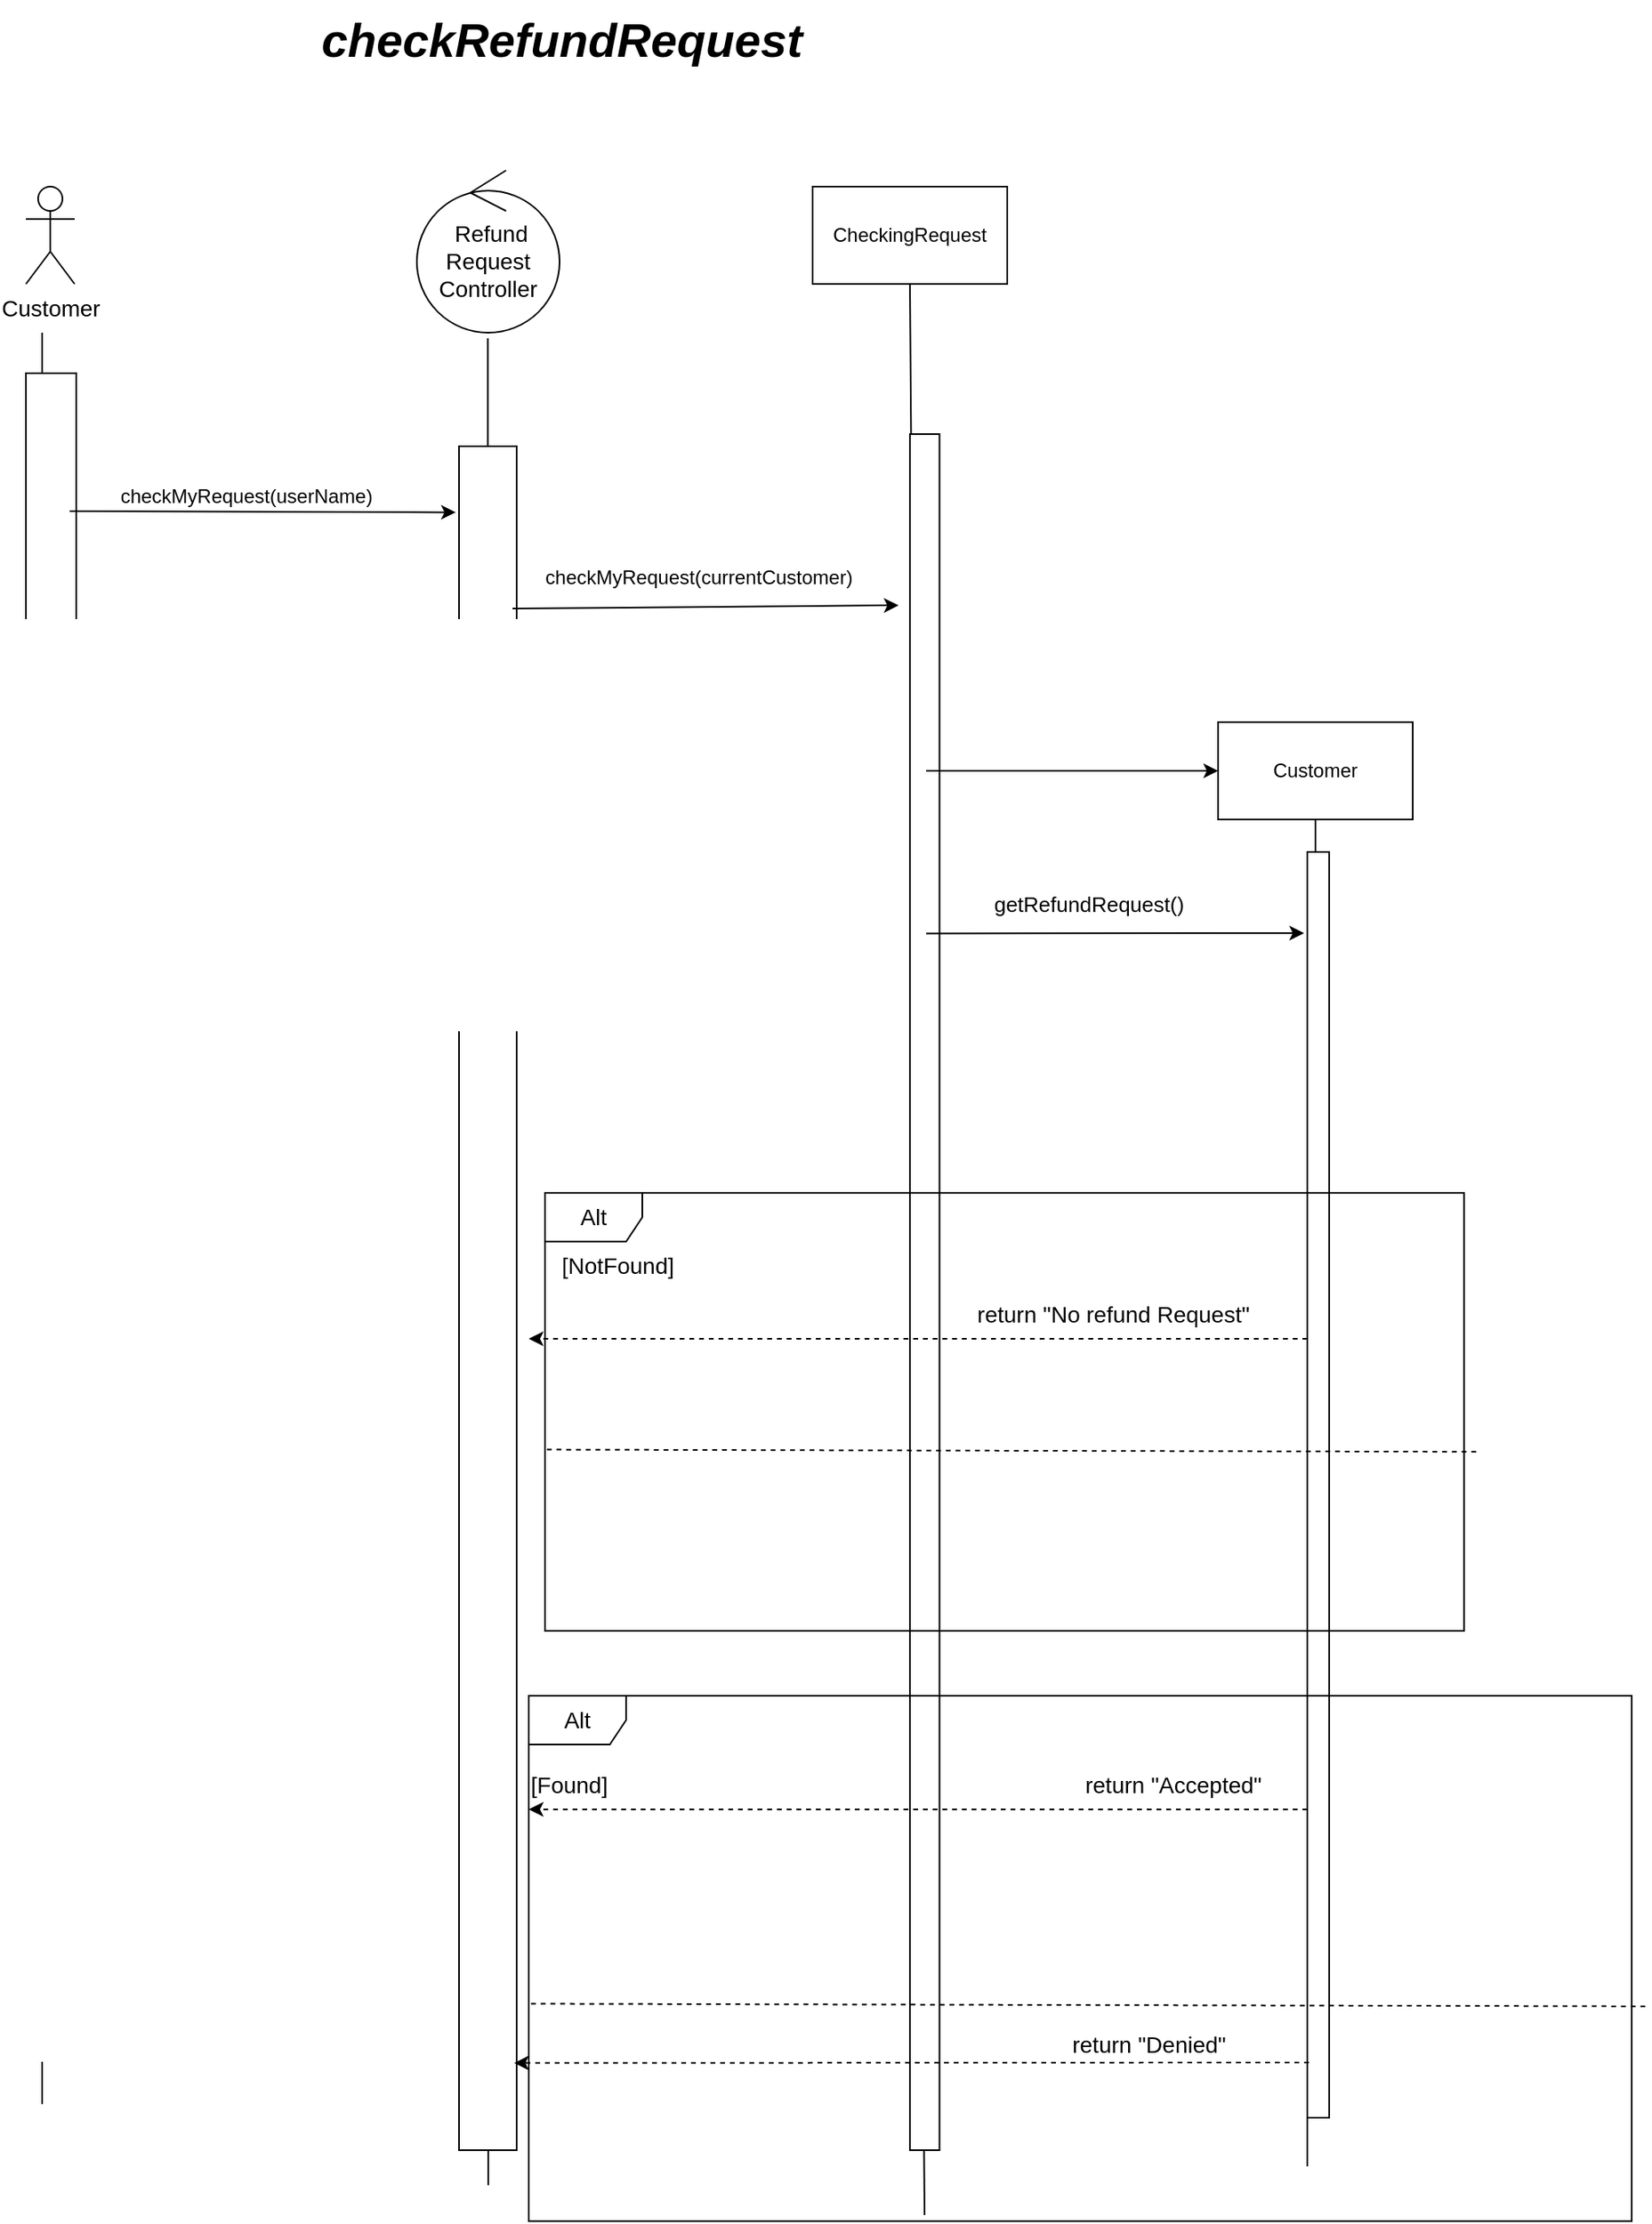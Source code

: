 <mxfile version="20.7.4" type="device"><diagram id="afMwzEURxvwVsl0v1Sk1" name="Page-1"><mxGraphModel dx="1036" dy="1714" grid="1" gridSize="10" guides="1" tooltips="1" connect="1" arrows="1" fold="1" page="1" pageScale="1" pageWidth="850" pageHeight="1100" math="0" shadow="0"><root><mxCell id="0"/><mxCell id="1" parent="0"/><mxCell id="BZHUK6S8LwQrXG6YKjlD-1" value="Customer" style="shape=umlActor;verticalLabelPosition=bottom;verticalAlign=top;html=1;fontSize=14;" vertex="1" parent="1"><mxGeometry x="90" y="100" width="30" height="60" as="geometry"/></mxCell><mxCell id="BZHUK6S8LwQrXG6YKjlD-2" value="" style="endArrow=none;html=1;rounded=0;fontSize=14;" edge="1" parent="1"><mxGeometry width="50" height="50" relative="1" as="geometry"><mxPoint x="100" y="1281.6" as="sourcePoint"/><mxPoint x="100" y="190" as="targetPoint"/></mxGeometry></mxCell><mxCell id="BZHUK6S8LwQrXG6YKjlD-3" value="&amp;nbsp;Refund Request&lt;br&gt;Controller" style="ellipse;shape=umlControl;whiteSpace=wrap;html=1;fontSize=14;" vertex="1" parent="1"><mxGeometry x="331" y="90" width="88" height="100" as="geometry"/></mxCell><mxCell id="BZHUK6S8LwQrXG6YKjlD-4" value="" style="endArrow=none;html=1;rounded=0;fontSize=14;entryX=0.497;entryY=1.035;entryDx=0;entryDy=0;entryPerimeter=0;startArrow=none;" edge="1" parent="1" target="BZHUK6S8LwQrXG6YKjlD-3"><mxGeometry width="50" height="50" relative="1" as="geometry"><mxPoint x="375" y="1331.6" as="sourcePoint"/><mxPoint x="254.5" y="180" as="targetPoint"/></mxGeometry></mxCell><mxCell id="BZHUK6S8LwQrXG6YKjlD-5" value="CheckingRequest" style="rounded=0;whiteSpace=wrap;html=1;fontSize=12;" vertex="1" parent="1"><mxGeometry x="575" y="100" width="120" height="60" as="geometry"/></mxCell><mxCell id="BZHUK6S8LwQrXG6YKjlD-6" value="" style="endArrow=none;html=1;rounded=0;fontSize=14;entryX=0.5;entryY=1;entryDx=0;entryDy=0;startArrow=none;" edge="1" parent="1" target="BZHUK6S8LwQrXG6YKjlD-5"><mxGeometry width="50" height="50" relative="1" as="geometry"><mxPoint x="644" y="1350" as="sourcePoint"/><mxPoint x="459.5" y="180" as="targetPoint"/></mxGeometry></mxCell><mxCell id="BZHUK6S8LwQrXG6YKjlD-7" value="&lt;blockquote style=&quot;margin: 0 0 0 40px; border: none; padding: 0px;&quot;&gt;&lt;br&gt;&lt;/blockquote&gt;" style="text;html=1;strokeColor=none;fillColor=none;align=center;verticalAlign=middle;whiteSpace=wrap;rounded=0;fontSize=12;" vertex="1" parent="1"><mxGeometry x="310" y="290" width="60" height="30" as="geometry"/></mxCell><mxCell id="BZHUK6S8LwQrXG6YKjlD-8" value="" style="html=1;points=[];perimeter=orthogonalPerimeter;fontSize=14;" vertex="1" parent="1"><mxGeometry x="90" y="215" width="30.99" height="1015" as="geometry"/></mxCell><mxCell id="BZHUK6S8LwQrXG6YKjlD-9" value="" style="html=1;points=[];perimeter=orthogonalPerimeter;fontSize=14;" vertex="1" parent="1"><mxGeometry x="357" y="260" width="35.59" height="1050" as="geometry"/></mxCell><mxCell id="BZHUK6S8LwQrXG6YKjlD-10" value="" style="html=1;points=[];perimeter=orthogonalPerimeter;fontSize=14;" vertex="1" parent="1"><mxGeometry x="635" y="252.5" width="18.23" height="1057.5" as="geometry"/></mxCell><mxCell id="BZHUK6S8LwQrXG6YKjlD-11" value="" style="endArrow=classic;html=1;rounded=0;fontSize=14;" edge="1" parent="1"><mxGeometry width="50" height="50" relative="1" as="geometry"><mxPoint x="390" y="360" as="sourcePoint"/><mxPoint x="628" y="358" as="targetPoint"/></mxGeometry></mxCell><mxCell id="BZHUK6S8LwQrXG6YKjlD-12" value="&lt;span style=&quot;font-size: 12px;&quot;&gt;checkMyRequest&lt;/span&gt;&lt;span style=&quot;font-size: 12px;&quot;&gt;(currentCustomer)&lt;/span&gt;" style="text;html=1;strokeColor=none;fillColor=none;align=center;verticalAlign=middle;whiteSpace=wrap;rounded=0;fontSize=14;" vertex="1" parent="1"><mxGeometry x="500" y="320" width="10" height="40" as="geometry"/></mxCell><mxCell id="BZHUK6S8LwQrXG6YKjlD-13" value="" style="endArrow=classic;html=1;rounded=0;fontSize=14;entryX=0.05;entryY=0.069;entryDx=0;entryDy=0;entryPerimeter=0;" edge="1" parent="1"><mxGeometry width="50" height="50" relative="1" as="geometry"><mxPoint x="117.0" y="300" as="sourcePoint"/><mxPoint x="355.0" y="300.71" as="targetPoint"/></mxGeometry></mxCell><mxCell id="BZHUK6S8LwQrXG6YKjlD-14" value="&lt;font style=&quot;font-size: 12px;&quot;&gt;checkMyRequest(userName)&lt;/font&gt;" style="text;html=1;strokeColor=none;fillColor=none;align=center;verticalAlign=middle;whiteSpace=wrap;rounded=0;fontSize=14;" vertex="1" parent="1"><mxGeometry x="221" y="270" width="10" height="40" as="geometry"/></mxCell><mxCell id="BZHUK6S8LwQrXG6YKjlD-15" value="&lt;font style=&quot;font-size: 29px;&quot;&gt;&lt;b&gt;&lt;i&gt;checkRefundRequest&lt;/i&gt;&lt;/b&gt;&lt;/font&gt;" style="text;html=1;align=center;verticalAlign=middle;resizable=0;points=[];autosize=1;strokeColor=none;fillColor=none;fontSize=29;" vertex="1" parent="1"><mxGeometry x="260" y="-15" width="320" height="50" as="geometry"/></mxCell><mxCell id="BZHUK6S8LwQrXG6YKjlD-16" value="Customer" style="rounded=0;whiteSpace=wrap;html=1;fontSize=12;" vertex="1" parent="1"><mxGeometry x="825" y="430" width="120" height="60" as="geometry"/></mxCell><mxCell id="BZHUK6S8LwQrXG6YKjlD-17" value="" style="endArrow=none;html=1;rounded=0;fontSize=14;entryX=0.5;entryY=1;entryDx=0;entryDy=0;startArrow=none;" edge="1" parent="1" source="BZHUK6S8LwQrXG6YKjlD-19" target="BZHUK6S8LwQrXG6YKjlD-16"><mxGeometry width="50" height="50" relative="1" as="geometry"><mxPoint x="880" y="850" as="sourcePoint"/><mxPoint x="645" y="170" as="targetPoint"/></mxGeometry></mxCell><mxCell id="BZHUK6S8LwQrXG6YKjlD-18" value="" style="endArrow=classic;html=1;rounded=0;fontSize=14;entryX=0;entryY=0.5;entryDx=0;entryDy=0;" edge="1" parent="1" target="BZHUK6S8LwQrXG6YKjlD-16"><mxGeometry width="50" height="50" relative="1" as="geometry"><mxPoint x="645" y="460" as="sourcePoint"/><mxPoint x="870" y="400" as="targetPoint"/></mxGeometry></mxCell><mxCell id="BZHUK6S8LwQrXG6YKjlD-19" value="" style="html=1;points=[];perimeter=orthogonalPerimeter;fontSize=14;" vertex="1" parent="1"><mxGeometry x="880" y="510" width="13.45" height="780" as="geometry"/></mxCell><mxCell id="BZHUK6S8LwQrXG6YKjlD-20" value="" style="endArrow=none;html=1;rounded=0;fontSize=14;startArrow=none;" edge="1" parent="1"><mxGeometry width="50" height="50" relative="1" as="geometry"><mxPoint x="880" y="850" as="sourcePoint"/><mxPoint x="880" y="1320" as="targetPoint"/></mxGeometry></mxCell><mxCell id="BZHUK6S8LwQrXG6YKjlD-21" value="" style="endArrow=classic;html=1;rounded=0;fontSize=14;exitX=0.549;exitY=0.291;exitDx=0;exitDy=0;exitPerimeter=0;" edge="1" parent="1" source="BZHUK6S8LwQrXG6YKjlD-10"><mxGeometry width="50" height="50" relative="1" as="geometry"><mxPoint x="645" y="554.44" as="sourcePoint"/><mxPoint x="878" y="560" as="targetPoint"/></mxGeometry></mxCell><mxCell id="BZHUK6S8LwQrXG6YKjlD-22" value="&lt;font style=&quot;font-size: 13px;&quot;&gt;getRefundRequest()&lt;/font&gt;" style="text;html=1;align=center;verticalAlign=middle;resizable=0;points=[];autosize=1;strokeColor=none;fillColor=none;fontSize=29;" vertex="1" parent="1"><mxGeometry x="675" y="512" width="140" height="50" as="geometry"/></mxCell><mxCell id="BZHUK6S8LwQrXG6YKjlD-23" value="Alt" style="shape=umlFrame;whiteSpace=wrap;html=1;fontSize=14;" vertex="1" parent="1"><mxGeometry x="410" y="720.16" width="566.66" height="269.84" as="geometry"/></mxCell><mxCell id="BZHUK6S8LwQrXG6YKjlD-24" value="[NotFound]" style="text;html=1;strokeColor=none;fillColor=none;align=center;verticalAlign=middle;whiteSpace=wrap;rounded=0;fontSize=14;" vertex="1" parent="1"><mxGeometry x="425" y="750" width="60" height="30" as="geometry"/></mxCell><mxCell id="BZHUK6S8LwQrXG6YKjlD-25" value="" style="endArrow=none;dashed=1;html=1;rounded=0;fontSize=14;exitX=0.002;exitY=0.586;exitDx=0;exitDy=0;exitPerimeter=0;entryX=1.014;entryY=0.591;entryDx=0;entryDy=0;entryPerimeter=0;" edge="1" parent="1" source="BZHUK6S8LwQrXG6YKjlD-23" target="BZHUK6S8LwQrXG6YKjlD-23"><mxGeometry width="50" height="50" relative="1" as="geometry"><mxPoint x="950" y="940.16" as="sourcePoint"/><mxPoint x="1000" y="890.16" as="targetPoint"/></mxGeometry></mxCell><mxCell id="BZHUK6S8LwQrXG6YKjlD-26" value="" style="endArrow=classic;html=1;rounded=0;fontSize=14;dashed=1;" edge="1" parent="1"><mxGeometry width="50" height="50" relative="1" as="geometry"><mxPoint x="880" y="810" as="sourcePoint"/><mxPoint x="400" y="810" as="targetPoint"/></mxGeometry></mxCell><mxCell id="BZHUK6S8LwQrXG6YKjlD-27" value="return &quot;No refund Request&quot;" style="text;html=1;strokeColor=none;fillColor=none;align=center;verticalAlign=middle;whiteSpace=wrap;rounded=0;fontSize=14;" vertex="1" parent="1"><mxGeometry x="653.23" y="780" width="215" height="29.84" as="geometry"/></mxCell><mxCell id="BZHUK6S8LwQrXG6YKjlD-28" value="Alt" style="shape=umlFrame;whiteSpace=wrap;html=1;fontSize=14;" vertex="1" parent="1"><mxGeometry x="400" y="1030" width="680" height="323.81" as="geometry"/></mxCell><mxCell id="BZHUK6S8LwQrXG6YKjlD-29" value="[Found]" style="text;html=1;strokeColor=none;fillColor=none;align=center;verticalAlign=middle;whiteSpace=wrap;rounded=0;fontSize=14;" vertex="1" parent="1"><mxGeometry x="395" y="1069.84" width="60" height="30" as="geometry"/></mxCell><mxCell id="BZHUK6S8LwQrXG6YKjlD-30" value="" style="endArrow=none;dashed=1;html=1;rounded=0;fontSize=14;exitX=0.002;exitY=0.586;exitDx=0;exitDy=0;exitPerimeter=0;entryX=1.014;entryY=0.591;entryDx=0;entryDy=0;entryPerimeter=0;" edge="1" parent="1" source="BZHUK6S8LwQrXG6YKjlD-28" target="BZHUK6S8LwQrXG6YKjlD-28"><mxGeometry width="50" height="50" relative="1" as="geometry"><mxPoint x="950" y="1230" as="sourcePoint"/><mxPoint x="1000" y="1180" as="targetPoint"/></mxGeometry></mxCell><mxCell id="BZHUK6S8LwQrXG6YKjlD-31" value="" style="endArrow=classic;html=1;rounded=0;fontSize=14;dashed=1;" edge="1" parent="1"><mxGeometry width="50" height="50" relative="1" as="geometry"><mxPoint x="880" y="1100" as="sourcePoint"/><mxPoint x="400" y="1100" as="targetPoint"/></mxGeometry></mxCell><mxCell id="BZHUK6S8LwQrXG6YKjlD-32" value="return &quot;Accepted&quot;" style="text;html=1;strokeColor=none;fillColor=none;align=center;verticalAlign=middle;whiteSpace=wrap;rounded=0;fontSize=14;" vertex="1" parent="1"><mxGeometry x="690" y="1070" width="215" height="29.84" as="geometry"/></mxCell><mxCell id="BZHUK6S8LwQrXG6YKjlD-33" value="return &quot;Denied&quot;" style="text;html=1;strokeColor=none;fillColor=none;align=center;verticalAlign=middle;whiteSpace=wrap;rounded=0;fontSize=14;" vertex="1" parent="1"><mxGeometry x="675" y="1230" width="215" height="29.84" as="geometry"/></mxCell><mxCell id="BZHUK6S8LwQrXG6YKjlD-34" value="" style="endArrow=classic;html=1;rounded=0;fontSize=14;dashed=1;entryX=0.927;entryY=0.886;entryDx=0;entryDy=0;entryPerimeter=0;" edge="1" parent="1"><mxGeometry width="50" height="50" relative="1" as="geometry"><mxPoint x="881" y="1256" as="sourcePoint"/><mxPoint x="390.992" y="1256.3" as="targetPoint"/></mxGeometry></mxCell></root></mxGraphModel></diagram></mxfile>